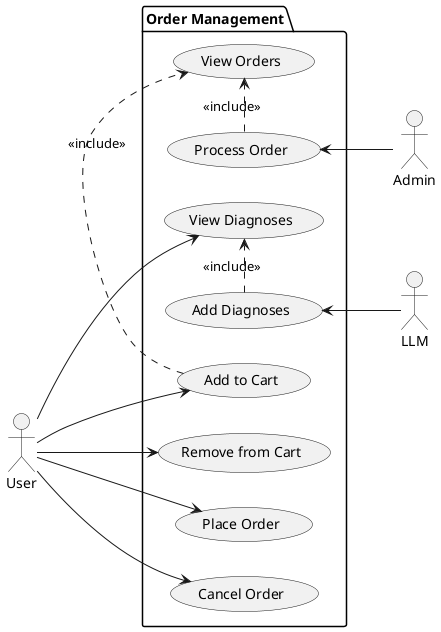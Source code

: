 @startuml order-management-usecase
skinparam linetype spline
left to right direction

actor User
actor Admin
actor LLM

package "Order Management" {
  User --> (Add to Cart)
  User --> (Remove from Cart)
  User --> (Place Order)
  User --> (Cancel Order)
  (Process Order) <-- Admin
  (Add Diagnoses) <-- LLM
  (Process Order) .> (View Orders) : <<include>>
  User --> (View Diagnoses)
  (Add Diagnoses) .> (View Diagnoses) : <<include>>
  (Add to Cart) .> (View Orders) : <<include>>
}
@enduml